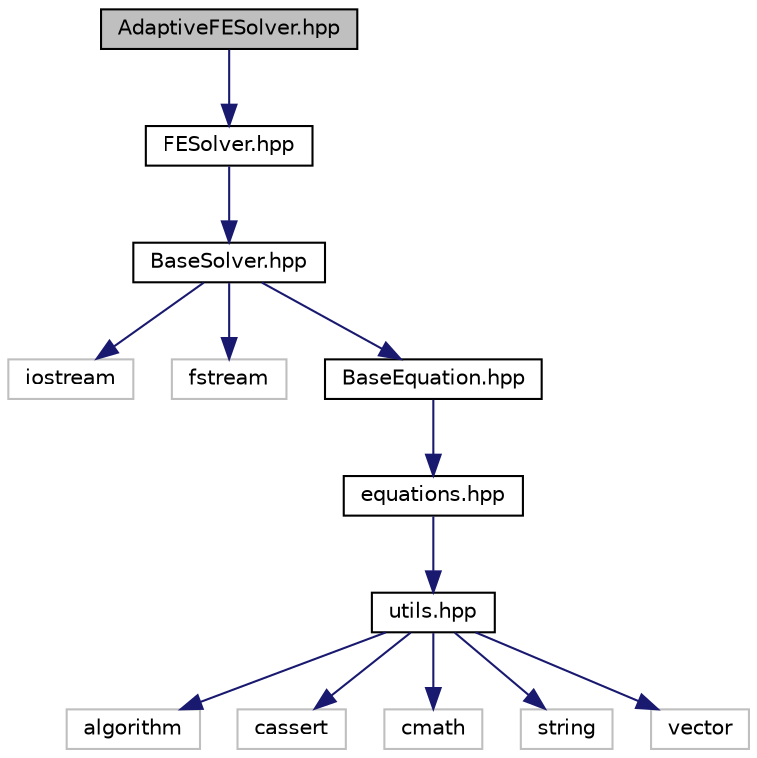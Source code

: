 digraph "AdaptiveFESolver.hpp"
{
  edge [fontname="Helvetica",fontsize="10",labelfontname="Helvetica",labelfontsize="10"];
  node [fontname="Helvetica",fontsize="10",shape=record];
  Node0 [label="AdaptiveFESolver.hpp",height=0.2,width=0.4,color="black", fillcolor="grey75", style="filled", fontcolor="black"];
  Node0 -> Node1 [color="midnightblue",fontsize="10",style="solid",fontname="Helvetica"];
  Node1 [label="FESolver.hpp",height=0.2,width=0.4,color="black", fillcolor="white", style="filled",URL="$FESolver_8hpp.html"];
  Node1 -> Node2 [color="midnightblue",fontsize="10",style="solid",fontname="Helvetica"];
  Node2 [label="BaseSolver.hpp",height=0.2,width=0.4,color="black", fillcolor="white", style="filled",URL="$BaseSolver_8hpp.html"];
  Node2 -> Node3 [color="midnightblue",fontsize="10",style="solid",fontname="Helvetica"];
  Node3 [label="iostream",height=0.2,width=0.4,color="grey75", fillcolor="white", style="filled"];
  Node2 -> Node4 [color="midnightblue",fontsize="10",style="solid",fontname="Helvetica"];
  Node4 [label="fstream",height=0.2,width=0.4,color="grey75", fillcolor="white", style="filled"];
  Node2 -> Node5 [color="midnightblue",fontsize="10",style="solid",fontname="Helvetica"];
  Node5 [label="BaseEquation.hpp",height=0.2,width=0.4,color="black", fillcolor="white", style="filled",URL="$BaseEquation_8hpp.html"];
  Node5 -> Node6 [color="midnightblue",fontsize="10",style="solid",fontname="Helvetica"];
  Node6 [label="equations.hpp",height=0.2,width=0.4,color="black", fillcolor="white", style="filled",URL="$equations_8hpp.html"];
  Node6 -> Node7 [color="midnightblue",fontsize="10",style="solid",fontname="Helvetica"];
  Node7 [label="utils.hpp",height=0.2,width=0.4,color="black", fillcolor="white", style="filled",URL="$utils_8hpp.html"];
  Node7 -> Node8 [color="midnightblue",fontsize="10",style="solid",fontname="Helvetica"];
  Node8 [label="algorithm",height=0.2,width=0.4,color="grey75", fillcolor="white", style="filled"];
  Node7 -> Node9 [color="midnightblue",fontsize="10",style="solid",fontname="Helvetica"];
  Node9 [label="cassert",height=0.2,width=0.4,color="grey75", fillcolor="white", style="filled"];
  Node7 -> Node10 [color="midnightblue",fontsize="10",style="solid",fontname="Helvetica"];
  Node10 [label="cmath",height=0.2,width=0.4,color="grey75", fillcolor="white", style="filled"];
  Node7 -> Node11 [color="midnightblue",fontsize="10",style="solid",fontname="Helvetica"];
  Node11 [label="string",height=0.2,width=0.4,color="grey75", fillcolor="white", style="filled"];
  Node7 -> Node12 [color="midnightblue",fontsize="10",style="solid",fontname="Helvetica"];
  Node12 [label="vector",height=0.2,width=0.4,color="grey75", fillcolor="white", style="filled"];
}
